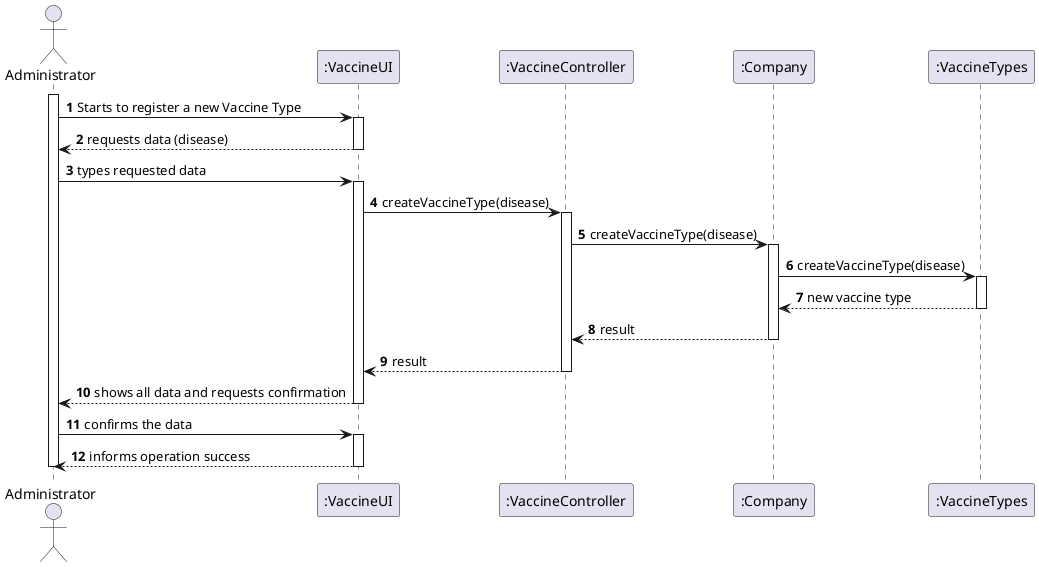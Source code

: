@startuml
autonumber

actor "Administrator" as ADM

participant ":VaccineUI" as UI
participant ":VaccineController" as CTRL
participant ":Company" as ORG
participant ":VaccineTypes" as VACTYPE

activate ADM
ADM -> UI : Starts to register a new Vaccine Type
activate UI
UI --> ADM : requests data (disease)
deactivate UI

ADM -> UI : types requested data
activate UI
UI -> CTRL: createVaccineType(disease)
activate CTRL
CTRL -> ORG: createVaccineType(disease)
activate ORG
ORG -> VACTYPE: createVaccineType(disease)
activate VACTYPE
VACTYPE --> ORG: new vaccine type
deactivate VACTYPE
ORG --> CTRL: result
deactivate ORG

CTRL --> UI: result
deactivate CTRL
UI --> ADM : shows all data and requests confirmation
deactivate UI

ADM -> UI : confirms the data
activate UI
UI --> ADM : informs operation success
deactivate UI

deactivate ADM


@enduml